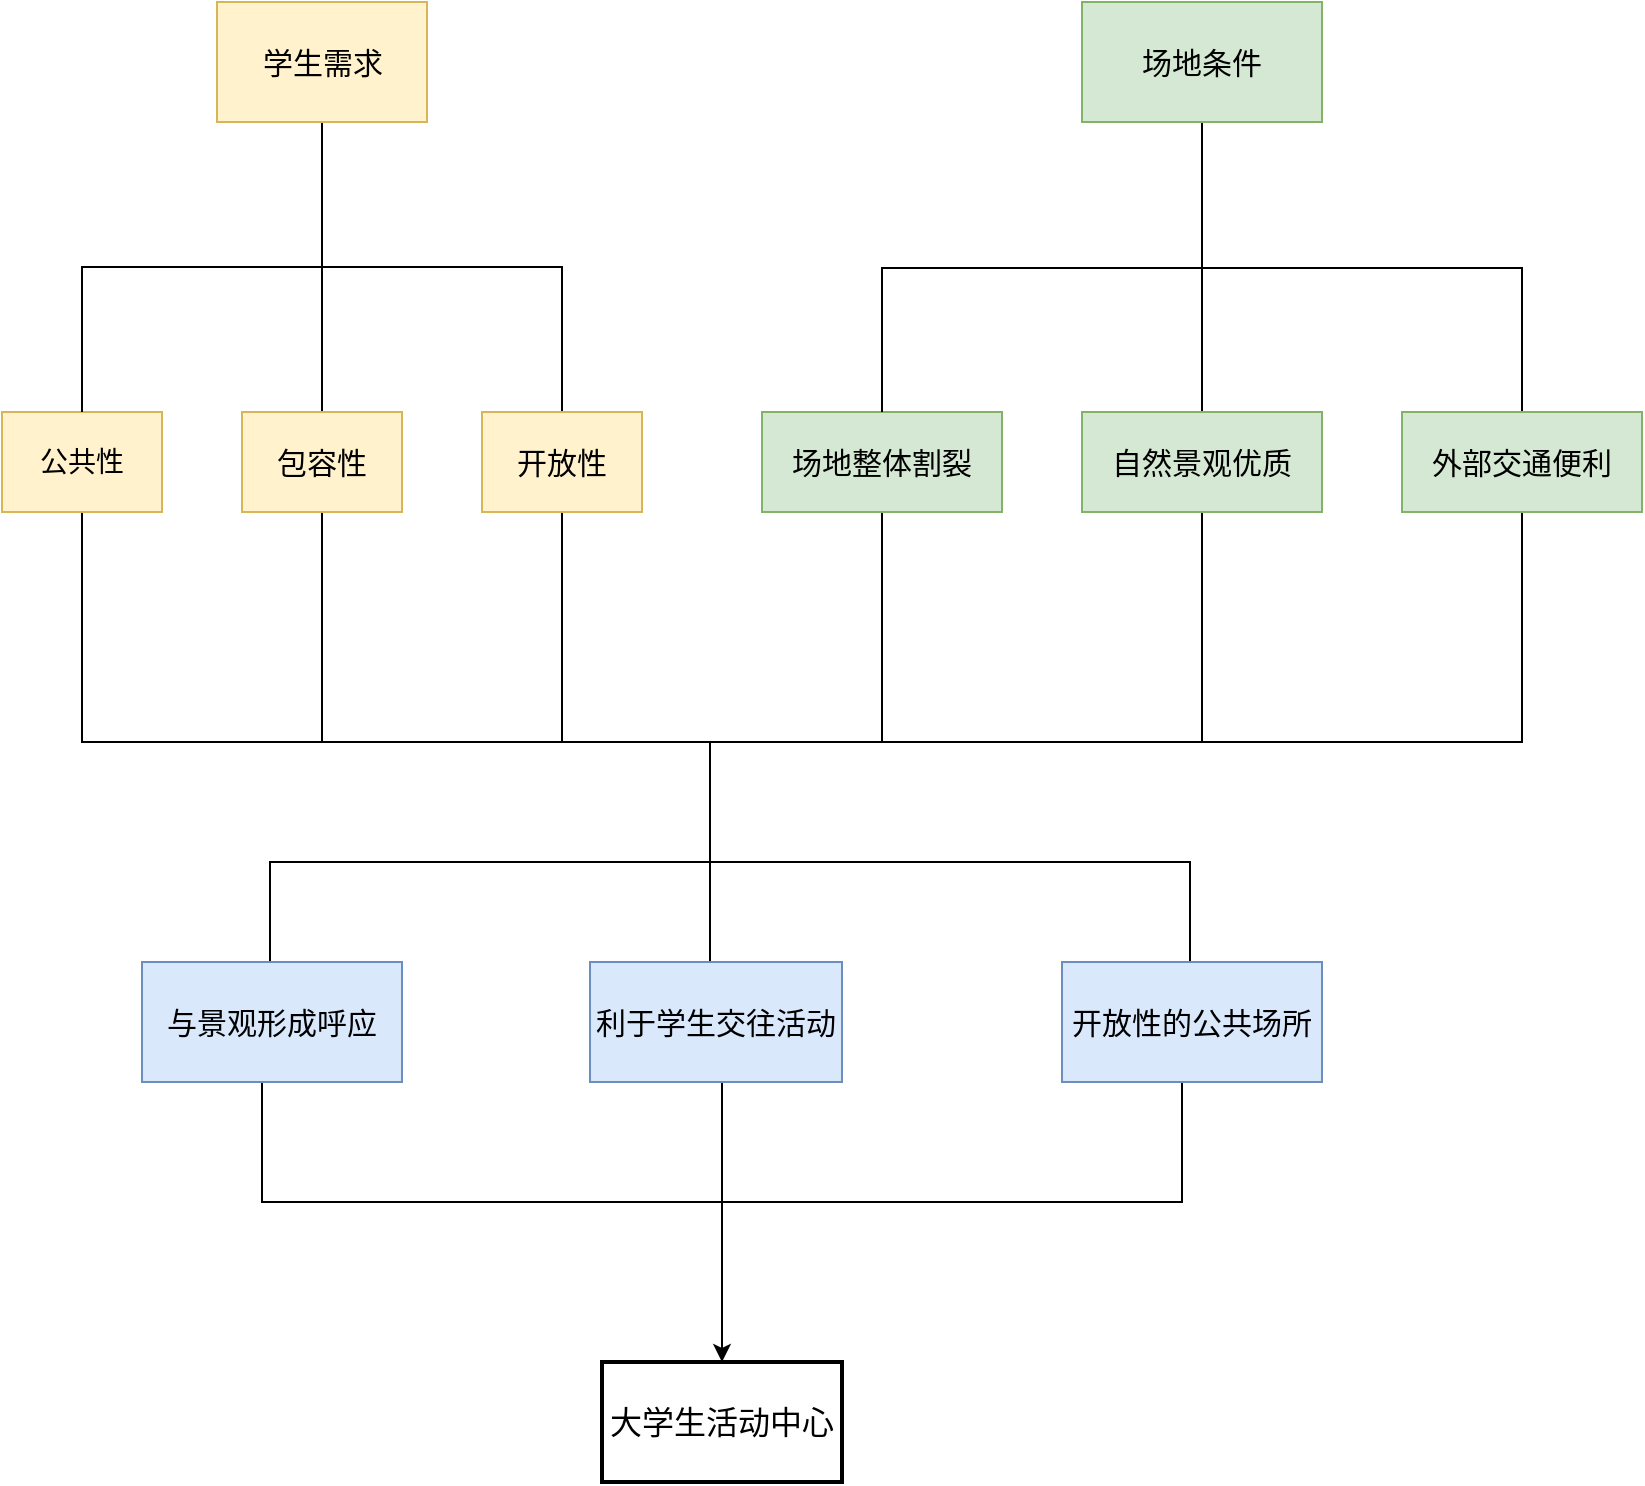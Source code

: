 <mxfile version="14.6.11" type="github">
  <diagram id="eE1cBVsKqMr5NrkU6Djr" name="Page-1">
    <mxGraphModel dx="1727" dy="839" grid="1" gridSize="10" guides="1" tooltips="1" connect="1" arrows="1" fold="1" page="1" pageScale="1" pageWidth="827" pageHeight="1169" math="0" shadow="0">
      <root>
        <mxCell id="0" />
        <mxCell id="1" parent="0" />
        <mxCell id="b1e3ZYwwpDfxL2yGgRb6-21" style="edgeStyle=orthogonalEdgeStyle;rounded=0;orthogonalLoop=1;jettySize=auto;html=1;entryX=0.5;entryY=0;entryDx=0;entryDy=0;endArrow=none;endFill=0;fontSize=15;" edge="1" parent="1" source="b1e3ZYwwpDfxL2yGgRb6-1" target="b1e3ZYwwpDfxL2yGgRb6-17">
          <mxGeometry relative="1" as="geometry">
            <Array as="points">
              <mxPoint x="40" y="400" />
              <mxPoint x="354" y="400" />
            </Array>
          </mxGeometry>
        </mxCell>
        <mxCell id="b1e3ZYwwpDfxL2yGgRb6-38" style="edgeStyle=orthogonalEdgeStyle;rounded=0;orthogonalLoop=1;jettySize=auto;html=1;exitX=0.5;exitY=1;exitDx=0;exitDy=0;endArrow=none;endFill=0;strokeWidth=1;fontSize=15;" edge="1" parent="1">
          <mxGeometry relative="1" as="geometry">
            <mxPoint x="44" y="285" as="sourcePoint" />
            <mxPoint x="134" y="510" as="targetPoint" />
            <Array as="points">
              <mxPoint x="40" y="285" />
              <mxPoint x="40" y="400" />
              <mxPoint x="354" y="400" />
              <mxPoint x="354" y="460" />
              <mxPoint x="134" y="460" />
            </Array>
          </mxGeometry>
        </mxCell>
        <mxCell id="b1e3ZYwwpDfxL2yGgRb6-1" value="公共性" style="rounded=0;whiteSpace=wrap;html=1;fillColor=#fff2cc;strokeColor=#d6b656;fontSize=14;" vertex="1" parent="1">
          <mxGeometry y="235" width="80" height="50" as="geometry" />
        </mxCell>
        <mxCell id="b1e3ZYwwpDfxL2yGgRb6-6" style="edgeStyle=orthogonalEdgeStyle;rounded=0;orthogonalLoop=1;jettySize=auto;html=1;exitX=0.5;exitY=1;exitDx=0;exitDy=0;entryX=0.5;entryY=0;entryDx=0;entryDy=0;endArrow=none;endFill=0;fontSize=15;" edge="1" parent="1" source="b1e3ZYwwpDfxL2yGgRb6-2" target="b1e3ZYwwpDfxL2yGgRb6-1">
          <mxGeometry relative="1" as="geometry" />
        </mxCell>
        <mxCell id="b1e3ZYwwpDfxL2yGgRb6-7" style="edgeStyle=orthogonalEdgeStyle;rounded=0;orthogonalLoop=1;jettySize=auto;html=1;entryX=0.5;entryY=0;entryDx=0;entryDy=0;endArrow=none;endFill=0;fontSize=15;" edge="1" parent="1" source="b1e3ZYwwpDfxL2yGgRb6-2" target="b1e3ZYwwpDfxL2yGgRb6-3">
          <mxGeometry relative="1" as="geometry" />
        </mxCell>
        <mxCell id="b1e3ZYwwpDfxL2yGgRb6-8" style="edgeStyle=orthogonalEdgeStyle;rounded=0;orthogonalLoop=1;jettySize=auto;html=1;exitX=0.5;exitY=1;exitDx=0;exitDy=0;entryX=0.5;entryY=0;entryDx=0;entryDy=0;endArrow=none;endFill=0;fontSize=15;" edge="1" parent="1" source="b1e3ZYwwpDfxL2yGgRb6-2" target="b1e3ZYwwpDfxL2yGgRb6-4">
          <mxGeometry relative="1" as="geometry" />
        </mxCell>
        <mxCell id="b1e3ZYwwpDfxL2yGgRb6-2" value="学生需求" style="rounded=0;whiteSpace=wrap;html=1;aspect=fixed;fillColor=#fff2cc;strokeColor=#d6b656;fontSize=15;" vertex="1" parent="1">
          <mxGeometry x="107.5" y="30" width="105" height="60" as="geometry" />
        </mxCell>
        <mxCell id="b1e3ZYwwpDfxL2yGgRb6-22" style="edgeStyle=orthogonalEdgeStyle;rounded=0;orthogonalLoop=1;jettySize=auto;html=1;endArrow=none;endFill=0;strokeWidth=1;exitX=0.5;exitY=1;exitDx=0;exitDy=0;fontSize=15;" edge="1" parent="1" source="b1e3ZYwwpDfxL2yGgRb6-3">
          <mxGeometry relative="1" as="geometry">
            <mxPoint x="165" y="290" as="sourcePoint" />
            <mxPoint x="354" y="510" as="targetPoint" />
            <Array as="points">
              <mxPoint x="160" y="400" />
              <mxPoint x="354" y="400" />
            </Array>
          </mxGeometry>
        </mxCell>
        <mxCell id="b1e3ZYwwpDfxL2yGgRb6-3" value="包容性" style="rounded=0;whiteSpace=wrap;html=1;fillColor=#fff2cc;strokeColor=#d6b656;fontSize=15;" vertex="1" parent="1">
          <mxGeometry x="120" y="235" width="80" height="50" as="geometry" />
        </mxCell>
        <mxCell id="b1e3ZYwwpDfxL2yGgRb6-36" style="edgeStyle=orthogonalEdgeStyle;rounded=0;orthogonalLoop=1;jettySize=auto;html=1;exitX=0.5;exitY=1;exitDx=0;exitDy=0;endArrow=none;endFill=0;strokeWidth=1;fontSize=15;" edge="1" parent="1" source="b1e3ZYwwpDfxL2yGgRb6-4" target="b1e3ZYwwpDfxL2yGgRb6-17">
          <mxGeometry relative="1" as="geometry">
            <Array as="points">
              <mxPoint x="280" y="400" />
              <mxPoint x="354" y="400" />
            </Array>
          </mxGeometry>
        </mxCell>
        <mxCell id="b1e3ZYwwpDfxL2yGgRb6-4" value="开放性" style="rounded=0;whiteSpace=wrap;html=1;fillColor=#fff2cc;strokeColor=#d6b656;fontSize=15;" vertex="1" parent="1">
          <mxGeometry x="240" y="235" width="80" height="50" as="geometry" />
        </mxCell>
        <mxCell id="b1e3ZYwwpDfxL2yGgRb6-20" style="edgeStyle=orthogonalEdgeStyle;rounded=0;orthogonalLoop=1;jettySize=auto;html=1;entryX=0.5;entryY=0;entryDx=0;entryDy=0;endArrow=none;endFill=0;fontSize=15;" edge="1" parent="1">
          <mxGeometry relative="1" as="geometry">
            <mxPoint x="440" y="280" as="sourcePoint" />
            <mxPoint x="354" y="512" as="targetPoint" />
            <Array as="points">
              <mxPoint x="440" y="400" />
              <mxPoint x="354" y="400" />
            </Array>
          </mxGeometry>
        </mxCell>
        <mxCell id="b1e3ZYwwpDfxL2yGgRb6-9" value="场地整体割裂" style="rounded=0;whiteSpace=wrap;html=1;fillColor=#d5e8d4;strokeColor=#82b366;fontSize=15;" vertex="1" parent="1">
          <mxGeometry x="380" y="235" width="120" height="50" as="geometry" />
        </mxCell>
        <mxCell id="b1e3ZYwwpDfxL2yGgRb6-10" style="edgeStyle=orthogonalEdgeStyle;rounded=0;orthogonalLoop=1;jettySize=auto;html=1;exitX=0.5;exitY=1;exitDx=0;exitDy=0;entryX=0.5;entryY=0;entryDx=0;entryDy=0;endArrow=none;endFill=0;fontSize=15;" edge="1" parent="1" source="b1e3ZYwwpDfxL2yGgRb6-13" target="b1e3ZYwwpDfxL2yGgRb6-9">
          <mxGeometry relative="1" as="geometry">
            <Array as="points">
              <mxPoint x="600" y="163" />
              <mxPoint x="440" y="163" />
            </Array>
          </mxGeometry>
        </mxCell>
        <mxCell id="b1e3ZYwwpDfxL2yGgRb6-11" style="edgeStyle=orthogonalEdgeStyle;rounded=0;orthogonalLoop=1;jettySize=auto;html=1;entryX=0.5;entryY=0;entryDx=0;entryDy=0;endArrow=none;endFill=0;fontSize=15;" edge="1" parent="1" source="b1e3ZYwwpDfxL2yGgRb6-13" target="b1e3ZYwwpDfxL2yGgRb6-14">
          <mxGeometry relative="1" as="geometry" />
        </mxCell>
        <mxCell id="b1e3ZYwwpDfxL2yGgRb6-12" style="edgeStyle=orthogonalEdgeStyle;rounded=0;orthogonalLoop=1;jettySize=auto;html=1;exitX=0.5;exitY=1;exitDx=0;exitDy=0;entryX=0.5;entryY=0;entryDx=0;entryDy=0;endArrow=none;endFill=0;fontSize=15;" edge="1" parent="1">
          <mxGeometry relative="1" as="geometry">
            <mxPoint x="600" y="93" as="sourcePoint" />
            <mxPoint x="760" y="238" as="targetPoint" />
            <Array as="points">
              <mxPoint x="600" y="163" />
              <mxPoint x="760" y="163" />
            </Array>
          </mxGeometry>
        </mxCell>
        <mxCell id="b1e3ZYwwpDfxL2yGgRb6-13" value="场地条件" style="rounded=0;whiteSpace=wrap;html=1;fillColor=#d5e8d4;strokeColor=#82b366;fontSize=15;" vertex="1" parent="1">
          <mxGeometry x="540" y="30" width="120" height="60" as="geometry" />
        </mxCell>
        <mxCell id="b1e3ZYwwpDfxL2yGgRb6-24" style="edgeStyle=orthogonalEdgeStyle;rounded=0;orthogonalLoop=1;jettySize=auto;html=1;exitX=0.5;exitY=1;exitDx=0;exitDy=0;entryX=0.5;entryY=0;entryDx=0;entryDy=0;endArrow=none;endFill=0;fontSize=15;" edge="1" parent="1" source="b1e3ZYwwpDfxL2yGgRb6-14" target="b1e3ZYwwpDfxL2yGgRb6-17">
          <mxGeometry relative="1" as="geometry">
            <Array as="points">
              <mxPoint x="600" y="400" />
              <mxPoint x="354" y="400" />
            </Array>
          </mxGeometry>
        </mxCell>
        <mxCell id="b1e3ZYwwpDfxL2yGgRb6-14" value="自然景观优质" style="rounded=0;whiteSpace=wrap;html=1;fillColor=#d5e8d4;strokeColor=#82b366;fontSize=15;" vertex="1" parent="1">
          <mxGeometry x="540" y="235" width="120" height="50" as="geometry" />
        </mxCell>
        <mxCell id="b1e3ZYwwpDfxL2yGgRb6-35" style="edgeStyle=orthogonalEdgeStyle;rounded=0;orthogonalLoop=1;jettySize=auto;html=1;entryX=0.5;entryY=0;entryDx=0;entryDy=0;endArrow=none;endFill=0;strokeWidth=1;fontSize=15;" edge="1" parent="1" source="b1e3ZYwwpDfxL2yGgRb6-15" target="b1e3ZYwwpDfxL2yGgRb6-17">
          <mxGeometry relative="1" as="geometry">
            <Array as="points">
              <mxPoint x="760" y="400" />
              <mxPoint x="354" y="400" />
            </Array>
          </mxGeometry>
        </mxCell>
        <mxCell id="b1e3ZYwwpDfxL2yGgRb6-41" style="edgeStyle=orthogonalEdgeStyle;rounded=0;orthogonalLoop=1;jettySize=auto;html=1;exitX=0.5;exitY=1;exitDx=0;exitDy=0;endArrow=none;endFill=0;strokeWidth=1;fontSize=15;" edge="1" parent="1">
          <mxGeometry relative="1" as="geometry">
            <mxPoint x="764" y="285" as="sourcePoint" />
            <mxPoint x="594" y="510" as="targetPoint" />
            <Array as="points">
              <mxPoint x="760" y="285" />
              <mxPoint x="760" y="400" />
              <mxPoint x="354" y="400" />
              <mxPoint x="354" y="460" />
              <mxPoint x="594" y="460" />
            </Array>
          </mxGeometry>
        </mxCell>
        <mxCell id="b1e3ZYwwpDfxL2yGgRb6-15" value="外部交通便利" style="rounded=0;whiteSpace=wrap;html=1;fillColor=#d5e8d4;strokeColor=#82b366;fontSize=15;" vertex="1" parent="1">
          <mxGeometry x="700" y="235" width="120" height="50" as="geometry" />
        </mxCell>
        <mxCell id="b1e3ZYwwpDfxL2yGgRb6-29" style="edgeStyle=orthogonalEdgeStyle;rounded=0;orthogonalLoop=1;jettySize=auto;html=1;entryX=0.5;entryY=0;entryDx=0;entryDy=0;endArrow=none;endFill=0;strokeWidth=1;" edge="1" parent="1" source="b1e3ZYwwpDfxL2yGgRb6-16" target="b1e3ZYwwpDfxL2yGgRb6-28">
          <mxGeometry relative="1" as="geometry">
            <Array as="points">
              <mxPoint x="130" y="630" />
              <mxPoint x="360" y="630" />
            </Array>
          </mxGeometry>
        </mxCell>
        <mxCell id="b1e3ZYwwpDfxL2yGgRb6-16" value="与景观形成呼应" style="rounded=0;whiteSpace=wrap;html=1;fillColor=#dae8fc;strokeColor=#6c8ebf;fontSize=15;" vertex="1" parent="1">
          <mxGeometry x="70" y="510" width="130" height="60" as="geometry" />
        </mxCell>
        <mxCell id="b1e3ZYwwpDfxL2yGgRb6-31" style="edgeStyle=orthogonalEdgeStyle;rounded=0;orthogonalLoop=1;jettySize=auto;html=1;endArrow=none;endFill=0;strokeWidth=1;" edge="1" parent="1" source="b1e3ZYwwpDfxL2yGgRb6-17">
          <mxGeometry relative="1" as="geometry">
            <mxPoint x="354" y="710" as="targetPoint" />
            <Array as="points">
              <mxPoint x="360" y="710" />
            </Array>
          </mxGeometry>
        </mxCell>
        <mxCell id="b1e3ZYwwpDfxL2yGgRb6-17" value="利于学生交往活动" style="rounded=0;whiteSpace=wrap;html=1;fillColor=#dae8fc;strokeColor=#6c8ebf;fontSize=15;" vertex="1" parent="1">
          <mxGeometry x="294" y="510" width="126" height="60" as="geometry" />
        </mxCell>
        <mxCell id="b1e3ZYwwpDfxL2yGgRb6-32" style="edgeStyle=orthogonalEdgeStyle;rounded=0;orthogonalLoop=1;jettySize=auto;html=1;endArrow=classic;endFill=1;strokeWidth=1;" edge="1" parent="1" source="b1e3ZYwwpDfxL2yGgRb6-18" target="b1e3ZYwwpDfxL2yGgRb6-28">
          <mxGeometry relative="1" as="geometry">
            <Array as="points">
              <mxPoint x="590" y="630" />
              <mxPoint x="360" y="630" />
            </Array>
          </mxGeometry>
        </mxCell>
        <mxCell id="b1e3ZYwwpDfxL2yGgRb6-18" value="开放性的公共场所" style="rounded=0;whiteSpace=wrap;html=1;fillColor=#dae8fc;strokeColor=#6c8ebf;fontSize=15;" vertex="1" parent="1">
          <mxGeometry x="530" y="510" width="130" height="60" as="geometry" />
        </mxCell>
        <mxCell id="b1e3ZYwwpDfxL2yGgRb6-28" value="大学生活动中心" style="rounded=0;whiteSpace=wrap;html=1;fontSize=16;strokeWidth=2;" vertex="1" parent="1">
          <mxGeometry x="300" y="710" width="120" height="60" as="geometry" />
        </mxCell>
      </root>
    </mxGraphModel>
  </diagram>
</mxfile>

